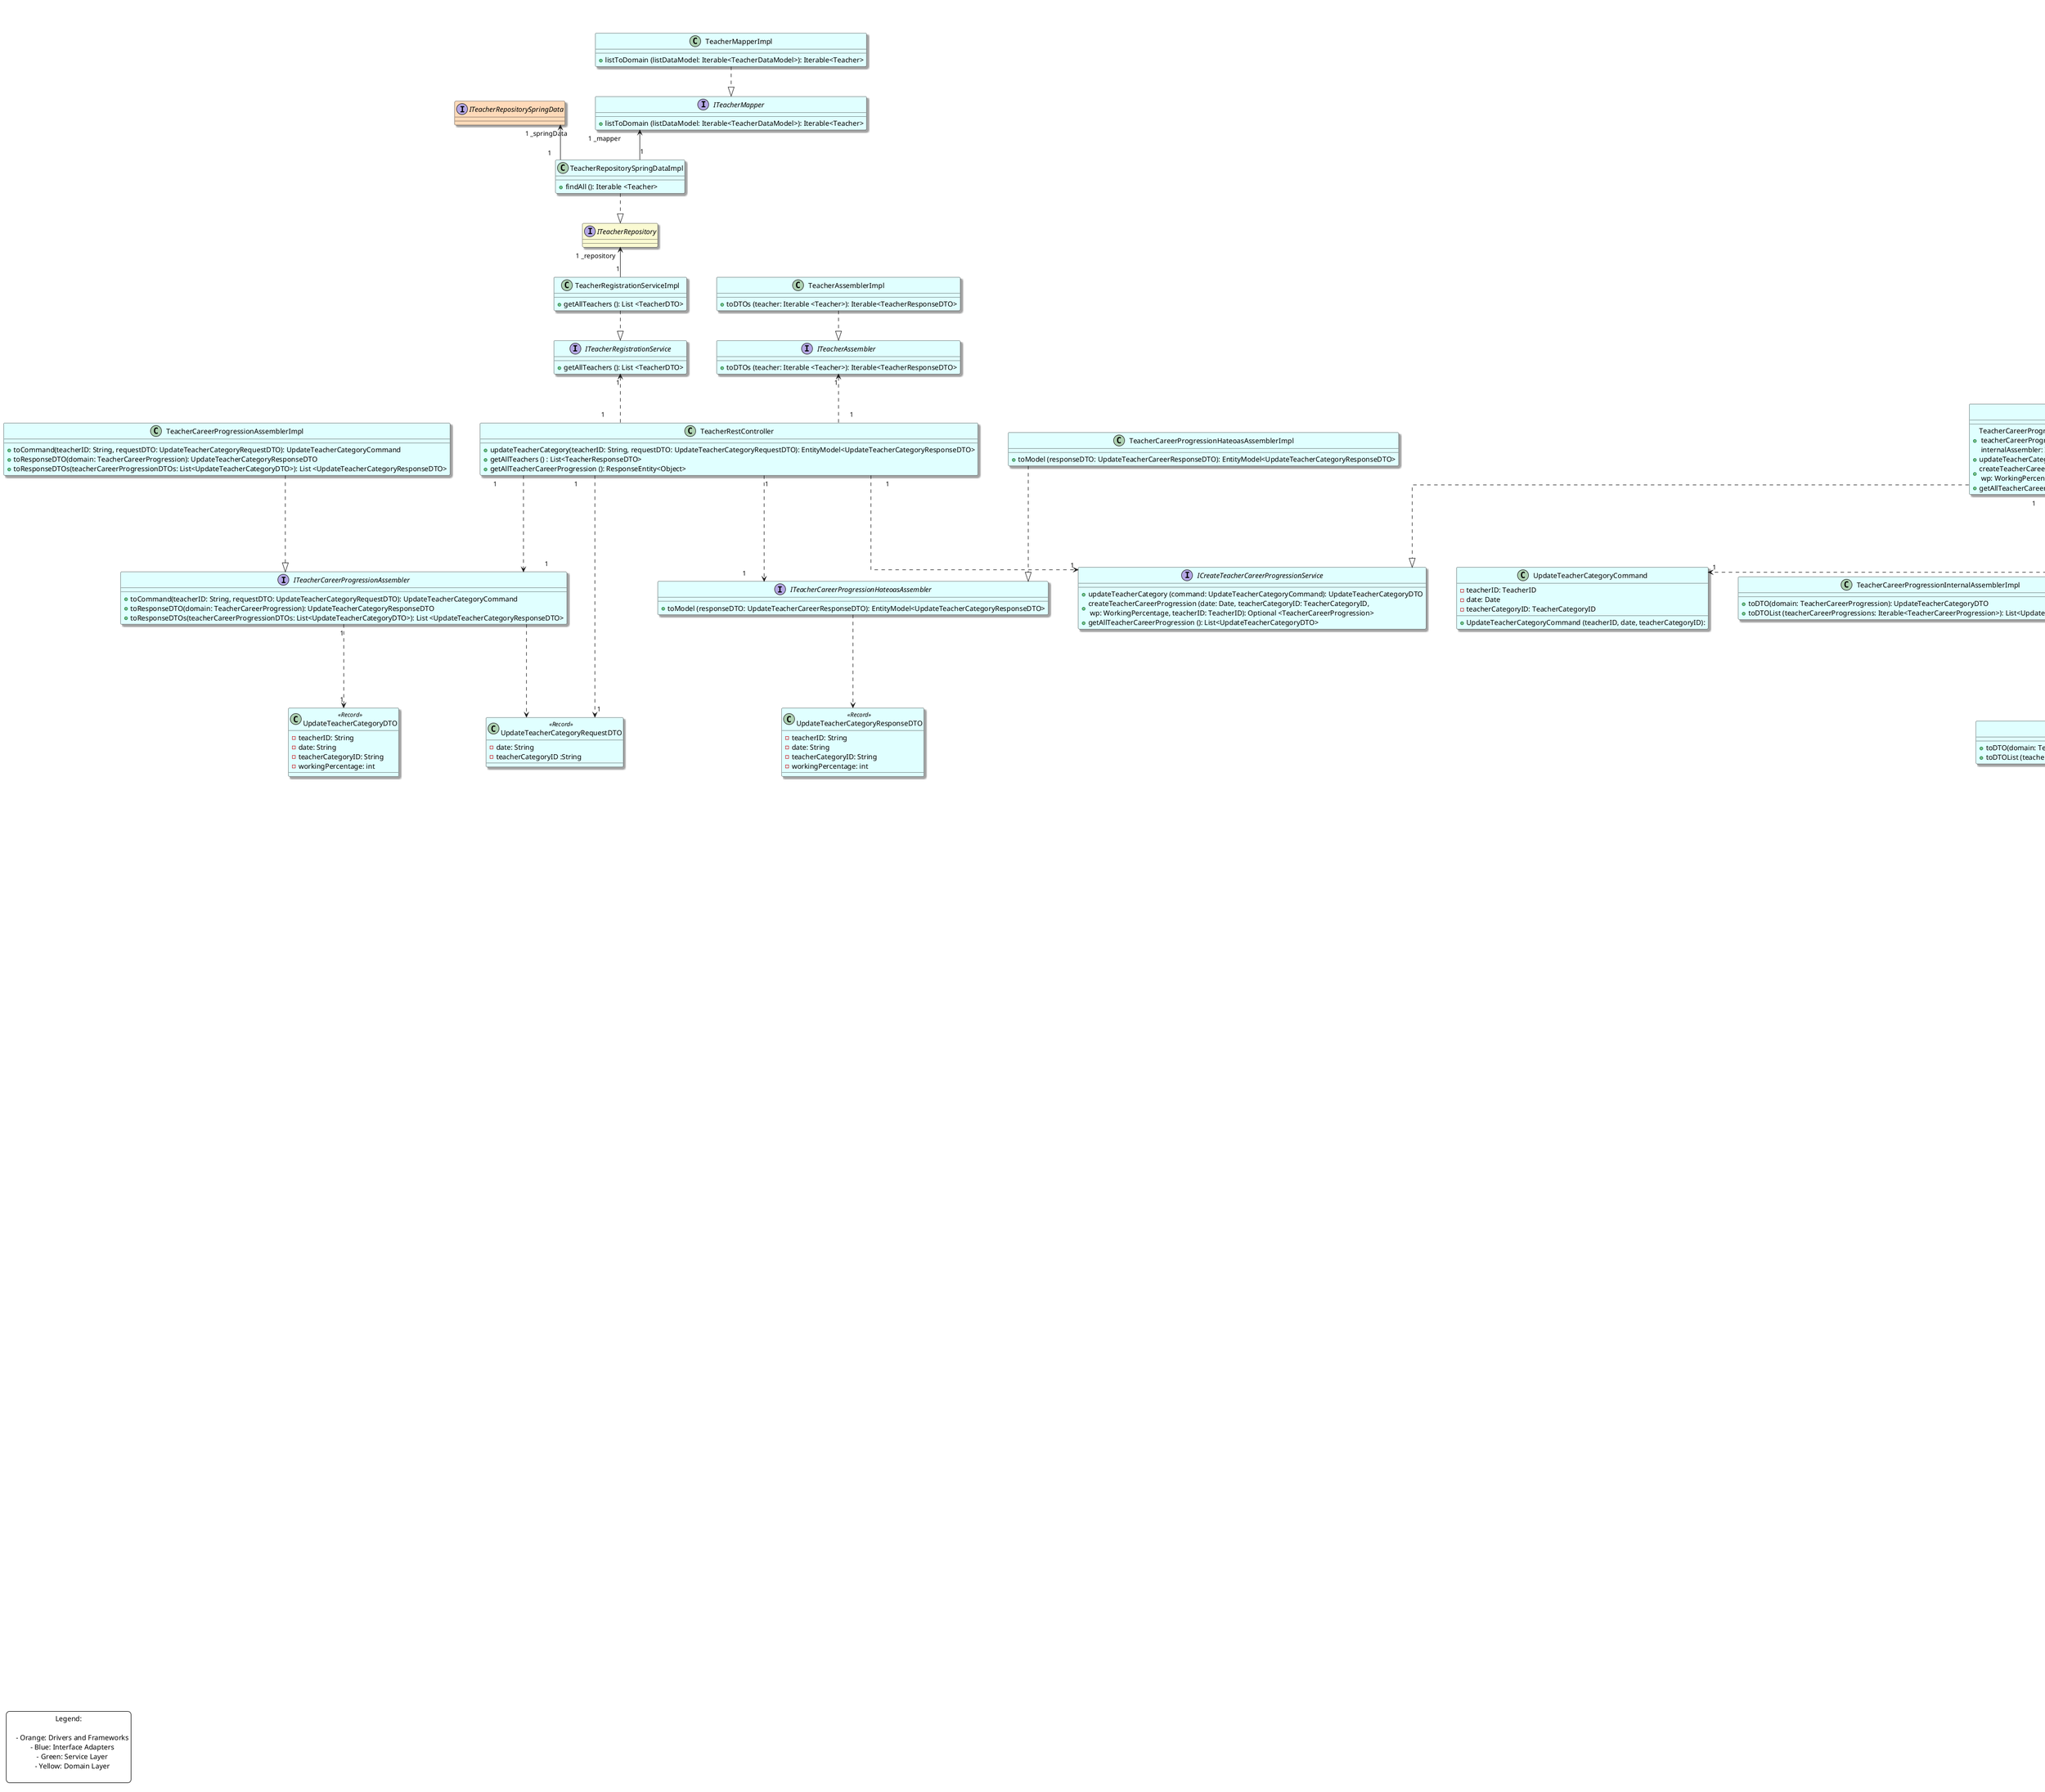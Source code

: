 @startuml

title US14: As an HRC, I want to update the teacher's category in the system \n (Scenario View - Level 3)

skinparam backgroundColor white
skinparam ranksep 60
skinparam nodesep 60
skinparam linetype ortho
skinparam defaultTextAlignment center
skinparam shadowing true

legend left
Legend:

    - Orange: Drivers and Frameworks
    - Blue: Interface Adapters
    - Green: Service Layer
    - Yellow: Domain Layer

end legend

'================================ REST Controller ==============================

class TeacherRestController #E0FFFF{
    + updateTeacherCategory(teacherID: String, requestDTO: UpdateTeacherCategoryRequestDTO): EntityModel<UpdateTeacherCategoryResponseDTO>
    + getAllTeachers () : List<TeacherResponseDTO>
    + getAllTeacherCareerProgression (): ResponseEntity<Object>
}

class TeacherCategoryRestController #E0FFFF{
    + getAllTeacherCategories (): Iterable<TeacherCategoryResponseDTO>
}

'================================= Service ======================================

interface ICreateTeacherCareerProgressionService #E0FFFF{
    + updateTeacherCategory (command: UpdateTeacherCategoryCommand): UpdateTeacherCategoryDTO
    + createTeacherCareerProgression (date: Date, teacherCategoryID: TeacherCategoryID,\n wp: WorkingPercentage, teacherID: TeacherID): Optional <TeacherCareerProgression>
    + getAllTeacherCareerProgression (): List<UpdateTeacherCategoryDTO>
}

class CreateTeacherCareerProgressionServiceImpl #E0FFFF{
    + TeacherCareerProgressionServiceImpl (teacherCareerProgressionRepository: ITeacherCareerProgressionRepository, \n teacherCareerProgressionFactory: ITeacherCareerProgressionFactory, \n internalAssembler: ITeacherCareerProgressionInternalAssembler)
    + updateTeacherCategory (command: UpdateTeacherCategoryCommand): UpdateTeacherCategoryDTO
    + createTeacherCareerProgression (date: Date, teacherCategoryID: TeacherCategoryID,\n wp: WorkingPercentage, teacherID: TeacherID): Optional <TeacherCareerProgression>
    + getAllTeacherCareerProgression (): List<UpdateTeacherCategoryDTO>
}

interface ITeacherCategoryService #E0FFFF{
    + getAllTeacherCategories (): Iterable<TeacherCategoryResponseDTO>
}

class TeacherCategoryServiceImpl #E0FFFF{
    - teacherCategoryFactory: ITeacherCategoryFactory
    - internalAssembler: ITeacherCategoryInternalAssembler
    + TeacherCategoryServiceImpl (teacherCategoryRepository: ITeacherCategoryRepository, teacherCategoryFactory: ITeacherCategoryFactory, \n internalAssembler: ITeacherCategoryInternalAssembler)
    + getAllTeacherCategories (): Iterable<TeacherCategoryResponseDTO>
}

interface ITeacherRegistrationService #E0FFFF{
    + getAllTeachers (): List <TeacherDTO>
}

class TeacherRegistrationServiceImpl #E0FFFF{
    + getAllTeachers (): List <TeacherDTO>
}

'====================================== DTO ===================================

class UpdateTeacherCategoryRequestDTO <<Record>> #E0FFFF {
    -date: String
    -teacherCategoryID :String
}

class UpdateTeacherCategoryResponseDTO <<Record>> #E0FFFF{
  - teacherID: String
  - date: String
  - teacherCategoryID: String
  - workingPercentage: int
}

class UpdateTeacherCategoryDTO <<Record>> #E0FFFF{
  - teacherID: String
  - date: String
  - teacherCategoryID: String
  - workingPercentage: int
}

class UpdateTeacherCategoryCommand #E0FFFF{
  - teacherID: TeacherID
  -  date: Date
  - teacherCategoryID: TeacherCategoryID
  + UpdateTeacherCategoryCommand (teacherID, date, teacherCategoryID):
}

'====================================== Assemblers ========================================

interface ITeacherCareerProgressionAssembler #E0FFFF{
  + toCommand(teacherID: String, requestDTO: UpdateTeacherCategoryRequestDTO): UpdateTeacherCategoryCommand
  + toResponseDTO(domain: TeacherCareerProgression): UpdateTeacherCategoryResponseDTO
  + toResponseDTOs(teacherCareerProgressionDTOs: List<UpdateTeacherCategoryDTO>): List <UpdateTeacherCategoryResponseDTO>
}

class TeacherCareerProgressionAssemblerImpl #E0FFFF{
  + toCommand(teacherID: String, requestDTO: UpdateTeacherCategoryRequestDTO): UpdateTeacherCategoryCommand
  + toResponseDTO(domain: TeacherCareerProgression): UpdateTeacherCategoryResponseDTO
  + toResponseDTOs(teacherCareerProgressionDTOs: List<UpdateTeacherCategoryDTO>): List <UpdateTeacherCategoryResponseDTO>
}

interface ITeacherCareerProgressionHateoasAssembler #E0FFFF{
  + toModel (responseDTO: UpdateTeacherCareerResponseDTO): EntityModel<UpdateTeacherCategoryResponseDTO>
}

class TeacherCareerProgressionHateoasAssemblerImpl #E0FFFF{
  + toModel (responseDTO: UpdateTeacherCareerResponseDTO): EntityModel<UpdateTeacherCategoryResponseDTO>
}

interface ITeacherCareerProgressionInternalAssembler #E0FFFF{
  + toDTO(domain: TeacherCareerProgression): UpdateTeacherCategoryDTO
  + toDTOList (teacherCareerProgressions: Iterable<TeacherCareerProgression>): List<UpdateTeacherCategoryDTO>
}

class TeacherCareerProgressionInternalAssemblerImpl #E0FFFF{
  + toDTO(domain: TeacherCareerProgression): UpdateTeacherCategoryDTO
  + toDTOList (teacherCareerProgressions: Iterable<TeacherCareerProgression>): List<UpdateTeacherCategoryDTO>
}

interface ITeacherCategoryExternalAssembler #E0FFFF  {
    + toDTOs (teacherCategories: Iterable <TeacherCategory>): Iterable<TeacherCategoryResponseDTO>
}

class TeacherCategoryExternalAssemblerImpl #E0FFFF {
    + toDTOs (teacherCategories: Iterable <TeacherCategory>): Iterable<TeacherCategoryResponseDTO>
}

interface ITeacherAssembler #E0FFFF  {
    + toDTOs (teacher: Iterable <Teacher>): Iterable<TeacherResponseDTO>
}

class TeacherAssemblerImpl #E0FFFF {
    + toDTOs (teacher: Iterable <Teacher>): Iterable<TeacherResponseDTO>
}

'============================================= Repository =============================================

interface ITeacherRepository #FAFAD2{

}

class TeacherRepositorySpringDataImpl #E0FFFF{
    + findAll (): Iterable <Teacher>
}

interface ITeacherRepositorySpringData #FFDAB9{

}

interface ITeacherCategoryRepository #FAFAD2{

}

class TeacherCategoryRepositorySpringDataImpl #E0FFFF {
    + findAll (): Iterable<TeacherCategory>
    + containsOfIdentity (teacherCategoryID: TeacherCategoryID): boolean
}

interface ITeacherCategoryRepositorySpringData #FFDAB9 {
    + findAll (): Iterable<TeacherCategoryDataModel>
}

interface ITeacherCareerProgressionRepository #FAFAD2{
    + findLastTCPFromTeacherID(teacherID: TeacherID): Optional<TeacherCareerProgression>
}

class TeacherCareerProgressionRepositorySpringDataImpl #E0FFFF{
    + TeacherCareerProgressionRepository\n(teacherCareerProgressionMapper : TeacherCareerProgressionMapper)
    + findLastTCPFromTeacherID(teacherID: TeacherID): Optional<TeacherCareerProgression>
    + save(tcp: TeacherCareerProgression): TeacherCareerProgression
    + findAll (): Iterable<TeacherCareerProgression>
}

interface ITeacherCareerProgressionRepositorySpringData #FFDAB9{
    + findTopByTeacherIdOrderByDateDesc (teacherID: String): Optional<TeacherCareerProgressionDataModel>
}

'================================================ Aggregate ==============================================

package "TeacherCareerProgression Aggregate" {
    entity TeacherCareerProgression <<Root>> <<Entity>> #FAFAD2 {
        + TeacherCareerProgression(id: TeacherCareerProgressionID, dateVO: DateVO, \n teacherCategoryID: TeacherCategoryID, workingPercentageVO: WorkingPercentageVO, teacherID: TeacherID)
        + isLastDateEqualOrBeforeNewDate(dateVO: DateVO)
        + getID (): TeacherCareerProgressionID
        + getTeacherCategoryID(): TeacherCategoryID
        + getTeacherID(): TeacherID
        + getWorkingPercentage(): WorkingPercentage
        + getDate(): Date
        + isDateAfter(): boolean
        + equals (o: Object): boolean
        + sameAs (o: Object): boolean
    }
}

package "TeacherCategory Aggregate" {
    entity TeacherCategory <<Root>> <<Entity>> #FAFAD2 {
        + TeacherCategory(id: TeacherCategoryID, name: Name)
        + getName(): Name
        + identity(): TeacherCategoryID
        + sameAs(Object obj): boolean
        + equals(Object obj): boolean
        + hashCode(): int
    }
}

'========================================= VALUE OBJECTS =================================================

class TeacherID <<Value Object>> #FAFAD2 {
    + TeacherID (acronym: TeacherAcronym)
    + getTeacherAcronym (): TeacherAcronym
}

class TeacherAcronym <<Value Object>> #FAFAD2 {
    - String: TeacherAcronym
    + TeacherAcronym (acronym: String)
    + getAcronym (): String
}

class TeacherCareerProgressionID <<Value Object>> #FAFAD2 {
     - id: UUID
     + TeacherCareerProgressionID ()
     + getIdValue (): UUID
}

class Date <<Value Object>> #FAFAD2 {
      - date: LocalDate
      + Date (date: String)
      + getLocalDate (): LocalDate
    }

class WorkingPercentage <<Value Object>> #FAFAD2 {
      - workingPercentage: int
      + WorkingPercentage (workingPercentage: int)
      + getValue (): int
}

class TeacherCategoryID <<Value Object>> #FAFAD2 {
       -id: UUID
       + TeacherCategoryID ()
       + getValue (): UUID
}

'========================================= Factory ===========================================

interface ITeacherCareerProgressionFactory #FAFAD2{
    +createTeacherCareerProgression(dateVO: Date, workingPercentage: WorkingPercentage,\n teacherCategoryIDVO: TeacherCategoryID, teacherIDVO: TeacherID): TeacherCareerProgression
    +createTeacherCareerProgressionFromDataModel(teacherCareerProgressionIDVO: TeacherCareerProgressionID \n ,dateVO: Date, workingPercentageVO: WorkingPercentage,\n teacherCategoryIDVO: TeacherCategoryID, teacherIDVO: TeacherID): TeacherCareerProgressionID
}

class TeacherCareerProgressionFactoryImpl #FAFAD2{
    +createTeacherCareerProgression(dateVO: Date, workingPercentageVO: WorkingPercentage,\n teacherCategoryID: TeacherCategoryID, teacherIDVO: TeacherID): TeacherCareerProgression
    +createTeacherCareerProgressionFromDataModel(teacherCareerProgressionIDVO: TeacherCareerProgressionID \n ,dateVO: Date, workingPercentageVO: WorkingPercentage,\n teacherCategoryIDVO: TeacherCategoryID, teacherIDVO: TeacherID): TeacherCareerProgression
}

interface ITeacherCategoryFactory  	#FAFAD2{
  + createTeacherCategory(name: Name): TeacherCategory
}

class TeacherCategoryFactoryImpl #FAFAD2{
  + createTeacherCategory(name: Name): TeacherCategory
}

'========================================== Mappers ==========================================

interface ITeacherCareerProgressionMapper #E0FFFF{
    +toDomain(teacherCareerProgressionDataModel :TeacherCareerProgressionDataModel): TeacherCareerProgression
    +toDataModel(teacherCareerProgression :TeacherCareerProgression): TeacherCareerProgressionDataModel
}

class TeacherCareerProgressionMapperImpl #E0FFFF{
    +toDomain(teacherCareerProgressionDataModel :TeacherCareerProgressionDataModel): TeacherCareerProgression
    +toDataModel(teacherCareerProgression :TeacherCareerProgression): TeacherCareerProgressionDataModel
}

interface ITeacherCareerProgressionIDMapper #E0FFFF {
    +toDomain(teacherCareerProgressionIDDataModel :TeacherCareerProgressionIDDataModel): TeacherCareerProgressionID
    +toDataModel(teacherCareerProgressionID :TeacherCareerProgressionID): TeacherCareerProgressionIDDataModel
}

class TeacherCareerProgressionIDMapperImpl #E0FFFF{
    +toDomain(teacherCareerProgressionIDDataModel :TeacherCareerProgressionIDDataModel): TeacherCareerProgressionID
    +toDataModel(teacherCareerProgressionID :TeacherCareerProgressionID): TeacherCareerProgressionIDDataModel
}

interface ITeacherCategoryMapper #E0FFFF{
   + toDomainModel (dataModel: TeacherCategoryDataModel): TeacherCategory
}

class TeacherCategoryMapperImpl #E0FFFF{
   + toDomainModel (dataModel: TeacherCategoryDataModel): TeacherCategory
}

interface ITeacherCategoryIDMapper #E0FFFF{
   + toDomain (idDataModel: TeacherCategoryIDDataModel): TeacherCategoryID
}

class TeacherCategoryIDMapperImpl #E0FFFF{
   + toDomain (idDataModel: TeacherCategoryIDDataModel): TeacherCategoryID
}

interface ITeacherMapper #E0FFFF{
   + listToDomain (listDataModel: Iterable<TeacherDataModel>): Iterable<Teacher>
}

class TeacherMapperImpl #E0FFFF{
   + listToDomain (listDataModel: Iterable<TeacherDataModel>): Iterable<Teacher>
}

'=========================================== DataModels ============================================

class TeacherCareerProgressionIDDataModel #E0FFFF{
    - id: UUID
    + TeacherCareerProgressionIDDataModel()
    + TeacherCareerProgressionIDDataModel(id: UUID)
    + getIdValue(): UUID
    + equals (o: Object): boolean
    + hashcode (): int
}

class TeacherCareerProgressionDataModel #E0FFFF{
    -date : LocalDate
    -teacherCategoryID : UUID
    -workingPercentage : int
    -teacherAcronym : String
    + TeacherCareerProgressionDataModel()
    + TeacherCareerProgressionDataModel(id: TeacherCareerProgressionIDDataModel, teacherCategoryId: UUID, workingPercentage: int, date: LocalDate, teacherId: String)
    + getID (): TeacherCareerProgressionIDDataModel
    + getTeacherCategoryId (): UUID
    + getWorkingPercentage (): int
    + getDate (): LocalDate
    + getTeacherId: String
    + equals (o: Object): boolean
    + hashcode (): int
}

class TeacherCategoryDataModel #E0FFFF{
   - name: String
   + TeacherCategoryDataModel()
   + TeacherCategoryDataModel(id: TeacherCategoryIDDataModel, name: String)
   + getId(): TeacherCategoryIDDataModel
   + getName(): Name
   + equals(Object obj): boolean
   + hashCode(): int
}

class TeacherCategoryIDDataModel #E0FFFF {
   - value: UUID
   + TeacherCategoryIDDataModel()
   + TeacherCategoryIDDataModel(value: UUID)
   + getValue(): UUID
   + equals(Object obj): boolean
   + hashCode(): int
}


'============================ Relationships and Navigability =================================


TeacherRestController "1" ..> "1" ITeacherCareerProgressionHateoasAssembler
TeacherRestController "1" ..> "1" ITeacherCareerProgressionAssembler
TeacherRestController "1" ..> "1" ICreateTeacherCareerProgressionService
TeacherRestController "1" ..> "1" UpdateTeacherCategoryRequestDTO

TeacherCareerProgressionHateoasAssemblerImpl ..|> ITeacherCareerProgressionHateoasAssembler
ITeacherCareerProgressionHateoasAssembler ..> UpdateTeacherCategoryResponseDTO

TeacherCareerProgressionAssemblerImpl ..|> ITeacherCareerProgressionAssembler
ITeacherCareerProgressionAssembler "1"..> "1" UpdateTeacherCategoryDTO
ITeacherCareerProgressionAssembler ..> UpdateTeacherCategoryRequestDTO

TeacherCareerProgressionInternalAssemblerImpl ..|> ITeacherCareerProgressionInternalAssembler
ITeacherCareerProgressionInternalAssembler "1"..> "1" TeacherCareerProgression

CreateTeacherCareerProgressionServiceImpl ..|> ICreateTeacherCareerProgressionService
CreateTeacherCareerProgressionServiceImpl "1" --> "1 _factory"  ITeacherCareerProgressionFactory
CreateTeacherCareerProgressionServiceImpl "1" --> "1 _repository" ITeacherCareerProgressionRepository
CreateTeacherCareerProgressionServiceImpl "1" --> "1 _internalAssembler" ITeacherCareerProgressionInternalAssembler
CreateTeacherCareerProgressionServiceImpl "1" ..> "1" UpdateTeacherCategoryCommand

TeacherCareerProgressionFactoryImpl ..|> ITeacherCareerProgressionFactory
ITeacherCareerProgressionFactory "1"..> "1" Date
ITeacherCareerProgressionFactory "1"..> "1" TeacherCategoryID
ITeacherCareerProgressionFactory "1" ..> "1" TeacherID
ITeacherCareerProgressionFactory "1" ..> "1" WorkingPercentage
ITeacherCareerProgressionFactory "1" ..> "1" TeacherCareerProgressionID

TeacherCareerProgression "1" -u-> "1 _date" Date
TeacherCareerProgression "1" --> "1 _tcID" TeacherCategoryID
TeacherCareerProgression "1" --> "1 _teacherID" TeacherID
TeacherCareerProgression "1" --> "1 _wp" WorkingPercentage
TeacherCareerProgression "1" --> "1 _id" TeacherCareerProgressionID
TeacherID "1" --> "_acronym" TeacherAcronym

TeacherCareerProgressionRepositorySpringDataImpl ..|> ITeacherCareerProgressionRepository
TeacherCareerProgressionRepositorySpringDataImpl  "1" --> "1 _springData" ITeacherCareerProgressionRepositorySpringData
TeacherCareerProgressionRepositorySpringDataImpl  "1" --> "1 _mapper" ITeacherCareerProgressionMapper
TeacherCareerProgressionRepositorySpringDataImpl  "1" --> "1 _idMapper" ITeacherCareerProgressionIDMapper

TeacherCareerProgressionIDMapperImpl ..|> ITeacherCareerProgressionIDMapper
ITeacherCareerProgressionIDMapper "1" ..> "1" TeacherCareerProgressionIDDataModel
ITeacherCareerProgressionIDMapper "1" ..> "1" TeacherCareerProgressionID

TeacherCareerProgressionMapperImpl ..|> ITeacherCareerProgressionMapper
TeacherCareerProgressionMapperImpl "1" --> "1 _idMapper" ITeacherCareerProgressionIDMapper
TeacherCareerProgressionMapperImpl "1"--> "1 _factory" ITeacherCareerProgressionFactory
TeacherCareerProgressionMapperImpl "1" ..> "1" TeacherCareerProgression
TeacherCareerProgressionMapperImpl "1" ..> "1" TeacherCareerProgressionDataModel

TeacherCareerProgressionDataModel "1"--> "1 _idDataModel" TeacherCareerProgressionIDDataModel

' getAllTeacherCategory() method

TeacherCategoryRestController "1" ..> "1" ITeacherCategoryService
TeacherCategoryRestController "1"..> "_assembler 1" ITeacherCategoryExternalAssembler

TeacherCategoryExternalAssemblerImpl ..|> ITeacherCategoryExternalAssembler
ITeacherCategoryExternalAssembler "1"..> "1" TeacherCategory

TeacherCategoryServiceImpl ..|> ITeacherCategoryService
TeacherCategoryServiceImpl "1" --> "_repository 1        " ITeacherCategoryRepository
TeacherCategoryRepositorySpringDataImpl ..|> ITeacherCategoryRepository
TeacherCategoryRepositorySpringDataImpl "1"-u-> "1 _springData" ITeacherCategoryRepositorySpringData
TeacherCategoryRepositorySpringDataImpl "1"-u-> "_mapper 1        " ITeacherCategoryMapper
ITeacherCategoryRepositorySpringData "1" ..> "1" TeacherCategoryDataModel

TeacherCategoryMapperImpl ..|> ITeacherCategoryMapper
TeacherCategoryMapperImpl "1   ".u.> "1   " TeacherCategoryDataModel
TeacherCategoryMapperImpl "1" -u-> "1 _factory" ITeacherCategoryFactory
TeacherCategoryFactoryImpl ..|> ITeacherCategoryFactory
TeacherCategoryMapperImpl "1" -u-> "1 _idMapper" ITeacherCategoryIDMapper
TeacherCategoryDataModel "1" -u-> "_idDataModel 1 "TeacherCategoryIDDataModel
TeacherCategoryIDMapperImpl ..|> ITeacherCategoryIDMapper
TeacherCategoryIDMapperImpl "1" .u.> "1" TeacherCategoryID

' getAllTeachers () method

TeacherRestController "1" .u.> "1" ITeacherRegistrationService
TeacherRestController "1" .u.> "1" ITeacherAssembler
TeacherAssemblerImpl ..|> ITeacherAssembler
TeacherRegistrationServiceImpl ..|> ITeacherRegistrationService
TeacherRegistrationServiceImpl "1" -u-> "1 _repository" ITeacherRepository
TeacherRepositorySpringDataImpl ..|> ITeacherRepository
TeacherRepositorySpringDataImpl "1" -u-> "1 _mapper" ITeacherMapper
TeacherMapperImpl ..|> ITeacherMapper
TeacherRepositorySpringDataImpl "1" -u-> "1 _springData" ITeacherRepositorySpringData


@enduml